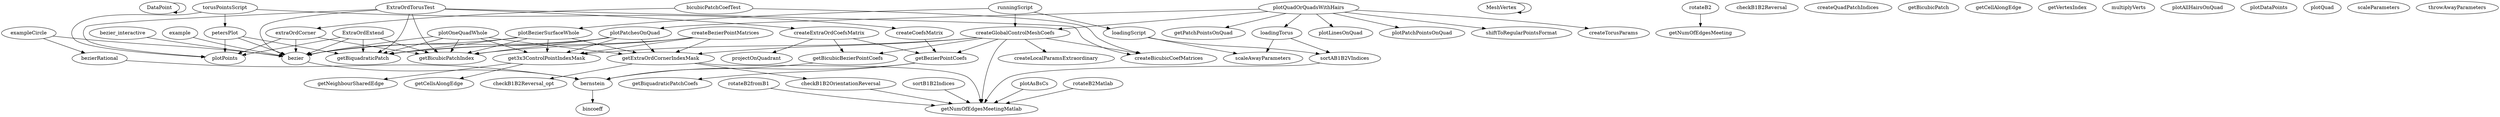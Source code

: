 /* Created by mdot for Matlab */
digraph m2html {
  DataPoint -> DataPoint;
  ExtraOrdExtend -> bezier;
  ExtraOrdExtend -> getBicubicPatchIndex;
  ExtraOrdExtend -> getBiquadraticPatch;
  ExtraOrdExtend -> plotPoints;
  ExtraOrdTorusTest -> bezier;
  ExtraOrdTorusTest -> createBicubicCoefMatrices;
  ExtraOrdTorusTest -> createExtraOrdCoefsMatrix;
  ExtraOrdTorusTest -> getBicubicPatchIndex;
  ExtraOrdTorusTest -> getBiquadraticPatch;
  ExtraOrdTorusTest -> plotPoints;
  MeshVertex -> MeshVertex;
  bernstein -> bincoeff;
  bezier -> bernstein;
  bezierRational -> bernstein;
  bezier_interactive -> bezier;
  bicubicPatchCoefTest -> createBicubicCoefMatrices;
  bicubicPatchCoefTest -> extraOrdCorner;
  checkB1B2OrientationReversal -> getNumOfEdgesMeetingMatlab;
  createBezierPointMatrices -> get3x3ControlPointIndexMask;
  createBezierPointMatrices -> getBicubicPatchIndex;
  createBezierPointMatrices -> getBiquadraticPatch;
  createBezierPointMatrices -> getExtraOrdCornerIndexMask;
  createCoefsMatrix -> getBezierPointCoefs;
  createExtraOrdCoefsMatrix -> getBezierPointCoefs;
  createExtraOrdCoefsMatrix -> getBicubicBezierPointCoefs;
  createExtraOrdCoefsMatrix -> projectOnQuadrant;
  createGlobalControlMeshCoefs -> createBicubicCoefMatrices;
  createGlobalControlMeshCoefs -> createLocalParamsExtraordinary;
  createGlobalControlMeshCoefs -> get3x3ControlPointIndexMask;
  createGlobalControlMeshCoefs -> getBezierPointCoefs;
  createGlobalControlMeshCoefs -> getBicubicBezierPointCoefs;
  createGlobalControlMeshCoefs -> getExtraOrdCornerIndexMask;
  createGlobalControlMeshCoefs -> getNumOfEdgesMeetingMatlab;
  example -> bezier;
  exampleCircle -> bezier;
  exampleCircle -> bezierRational;
  extraOrdCorner -> bezier;
  extraOrdCorner -> getBicubicPatchIndex;
  extraOrdCorner -> plotPoints;
  get3x3ControlPointIndexMask -> getCellsAlongEdge;
  get3x3ControlPointIndexMask -> getNeighbourSharedEdge;
  getBezierPointCoefs -> bernstein;
  getBezierPointCoefs -> getBiquadraticPatchCoefs;
  getBicubicBezierPointCoefs -> bernstein;
  getExtraOrdCornerIndexMask -> checkB1B2OrientationReversal;
  getExtraOrdCornerIndexMask -> checkB1B2Reversal_opt;
  getExtraOrdCornerIndexMask -> getNumOfEdgesMeetingMatlab;
  loadingScript -> scaleAwayParameters;
  loadingScript -> sortAB1B2VIndices;
  loadingTorus -> scaleAwayParameters;
  loadingTorus -> sortAB1B2VIndices;
  petersPlot -> bezier;
  petersPlot -> getBiquadraticPatch;
  petersPlot -> plotPoints;
  plotAsBsCs -> getNumOfEdgesMeetingMatlab;
  plotBezierSurfaceWhole -> bezier;
  plotBezierSurfaceWhole -> get3x3ControlPointIndexMask;
  plotBezierSurfaceWhole -> getBicubicPatchIndex;
  plotBezierSurfaceWhole -> getBiquadraticPatch;
  plotBezierSurfaceWhole -> getExtraOrdCornerIndexMask;
  plotOneQuadWhole -> bezier;
  plotOneQuadWhole -> get3x3ControlPointIndexMask;
  plotOneQuadWhole -> getBicubicPatchIndex;
  plotOneQuadWhole -> getBiquadraticPatch;
  plotOneQuadWhole -> getExtraOrdCornerIndexMask;
  plotPatchesOnQuad -> bezier;
  plotPatchesOnQuad -> get3x3ControlPointIndexMask;
  plotPatchesOnQuad -> getBicubicPatchIndex;
  plotPatchesOnQuad -> getBiquadraticPatch;
  plotPatchesOnQuad -> getExtraOrdCornerIndexMask;
  plotQuadOrQuadsWithHairs -> createGlobalControlMeshCoefs;
  plotQuadOrQuadsWithHairs -> createTorusParams;
  plotQuadOrQuadsWithHairs -> getPatchPointsOnQuad;
  plotQuadOrQuadsWithHairs -> loadingTorus;
  plotQuadOrQuadsWithHairs -> plotLinesOnQuad;
  plotQuadOrQuadsWithHairs -> plotPatchPointsOnQuad;
  plotQuadOrQuadsWithHairs -> plotPatchesOnQuad;
  plotQuadOrQuadsWithHairs -> shiftToRegularPointsFormat;
  rotateB2 -> getNumOfEdgesMeeting;
  rotateB2Matlab -> getNumOfEdgesMeetingMatlab;
  rotateB2fromB1 -> getNumOfEdgesMeetingMatlab;
  runningScript -> createGlobalControlMeshCoefs;
  runningScript -> loadingScript;
  runningScript -> plotBezierSurfaceWhole;
  sortAB1B2VIndices -> getNumOfEdgesMeetingMatlab;
  sortB1B2Indices -> getNumOfEdgesMeetingMatlab;
  torusPointsScript -> createCoefsMatrix;
  torusPointsScript -> petersPlot;
  torusPointsScript -> plotPoints;

  DataPoint [URL="DataPoint.html"];
  ExtraOrdExtend [URL="ExtraOrdExtend.html"];
  ExtraOrdTorusTest [URL="ExtraOrdTorusTest.html"];
  MeshVertex [URL="MeshVertex.html"];
  bernstein [URL="bernstein.html"];
  bezier [URL="bezier.html"];
  bezierRational [URL="bezierRational.html"];
  bezier_interactive [URL="bezier_interactive.html"];
  bicubicPatchCoefTest [URL="bicubicPatchCoefTest.html"];
  bincoeff [URL="bincoeff.html"];
  checkB1B2OrientationReversal [URL="checkB1B2OrientationReversal.html"];
  checkB1B2Reversal [URL="checkB1B2Reversal.html"];
  checkB1B2Reversal_opt [URL="checkB1B2Reversal_opt.html"];
  createBezierPointMatrices [URL="createBezierPointMatrices.html"];
  createBicubicCoefMatrices [URL="createBicubicCoefMatrices.html"];
  createCoefsMatrix [URL="createCoefsMatrix.html"];
  createExtraOrdCoefsMatrix [URL="createExtraOrdCoefsMatrix.html"];
  createGlobalControlMeshCoefs [URL="createGlobalControlMeshCoefs.html"];
  createLocalParamsExtraordinary [URL="createLocalParamsExtraordinary.html"];
  createQuadPatchIndices [URL="createQuadPatchIndices.html"];
  createTorusParams [URL="createTorusParams.html"];
  example [URL="example.html"];
  exampleCircle [URL="exampleCircle.html"];
  extraOrdCorner [URL="extraOrdCorner.html"];
  get3x3ControlPointIndexMask [URL="get3x3ControlPointIndexMask.html"];
  getBezierPointCoefs [URL="getBezierPointCoefs.html"];
  getBicubicBezierPointCoefs [URL="getBicubicBezierPointCoefs.html"];
  getBicubicPatch [URL="getBicubicPatch.html"];
  getBicubicPatchIndex [URL="getBicubicPatchIndex.html"];
  getBiquadraticPatch [URL="getBiquadraticPatch.html"];
  getBiquadraticPatchCoefs [URL="getBiquadraticPatchCoefs.html"];
  getCellAlongEdge [URL="getCellAlongEdge.html"];
  getCellsAlongEdge [URL="getCellsAlongEdge.html"];
  getExtraOrdCornerIndexMask [URL="getExtraOrdCornerIndexMask.html"];
  getNeighbourSharedEdge [URL="getNeighbourSharedEdge.html"];
  getNumOfEdgesMeeting [URL="getNumOfEdgesMeeting.html"];
  getNumOfEdgesMeetingMatlab [URL="getNumOfEdgesMeetingMatlab.html"];
  getPatchPointsOnQuad [URL="getPatchPointsOnQuad.html"];
  getVertexIndex [URL="getVertexIndex.html"];
  loadingScript [URL="loadingScript.html"];
  loadingTorus [URL="loadingTorus.html"];
  multiplyVerts [URL="multiplyVerts.html"];
  petersPlot [URL="petersPlot.html"];
  plotAllHairsOnQuad [URL="plotAllHairsOnQuad.html"];
  plotAsBsCs [URL="plotAsBsCs.html"];
  plotBezierSurfaceWhole [URL="plotBezierSurfaceWhole.html"];
  plotDataPoints [URL="plotDataPoints.html"];
  plotLinesOnQuad [URL="plotLinesOnQuad.html"];
  plotOneQuadWhole [URL="plotOneQuadWhole.html"];
  plotPatchPointsOnQuad [URL="plotPatchPointsOnQuad.html"];
  plotPatchesOnQuad [URL="plotPatchesOnQuad.html"];
  plotPoints [URL="plotPoints.html"];
  plotQuad [URL="plotQuad.html"];
  plotQuadOrQuadsWithHairs [URL="plotQuadOrQuadsWithHairs.html"];
  projectOnQuadrant [URL="projectOnQuadrant.html"];
  rotateB2 [URL="rotateB2.html"];
  rotateB2Matlab [URL="rotateB2Matlab.html"];
  rotateB2fromB1 [URL="rotateB2fromB1.html"];
  runningScript [URL="runningScript.html"];
  scaleAwayParameters [URL="scaleAwayParameters.html"];
  scaleParameters [URL="scaleParameters.html"];
  shiftToRegularPointsFormat [URL="shiftToRegularPointsFormat.html"];
  sortAB1B2VIndices [URL="sortAB1B2VIndices.html"];
  sortB1B2Indices [URL="sortB1B2Indices.html"];
  throwAwayParameters [URL="throwAwayParameters.html"];
  torusPointsScript [URL="torusPointsScript.html"];
}